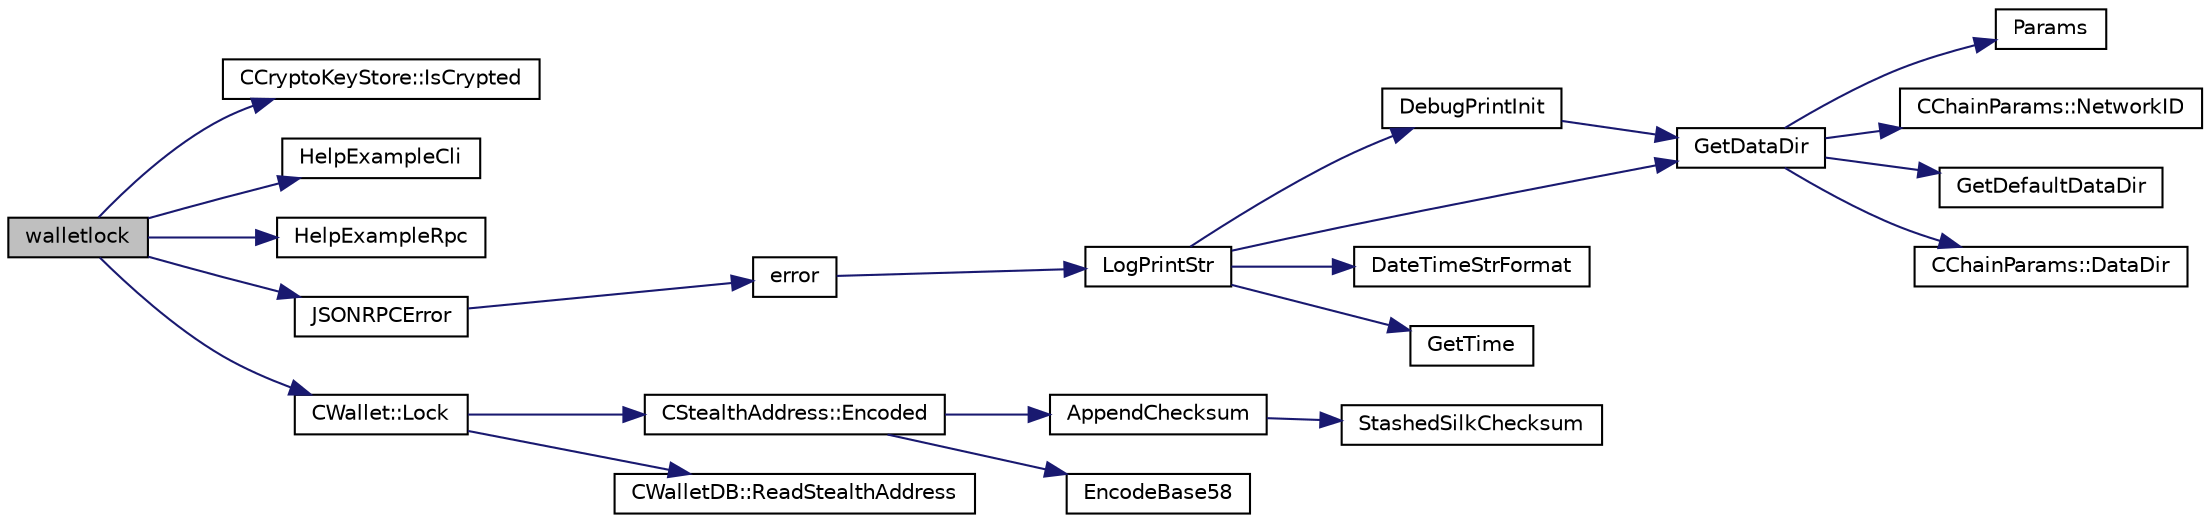 digraph "walletlock"
{
  edge [fontname="Helvetica",fontsize="10",labelfontname="Helvetica",labelfontsize="10"];
  node [fontname="Helvetica",fontsize="10",shape=record];
  rankdir="LR";
  Node2358 [label="walletlock",height=0.2,width=0.4,color="black", fillcolor="grey75", style="filled", fontcolor="black"];
  Node2358 -> Node2359 [color="midnightblue",fontsize="10",style="solid",fontname="Helvetica"];
  Node2359 [label="CCryptoKeyStore::IsCrypted",height=0.2,width=0.4,color="black", fillcolor="white", style="filled",URL="$db/dad/class_c_crypto_key_store.html#acc8fed44366c98fb481333ca6e867088"];
  Node2358 -> Node2360 [color="midnightblue",fontsize="10",style="solid",fontname="Helvetica"];
  Node2360 [label="HelpExampleCli",height=0.2,width=0.4,color="black", fillcolor="white", style="filled",URL="$d6/d76/rpcserver_8cpp.html#ac01ac6eab5467567ed0da106814e04ec"];
  Node2358 -> Node2361 [color="midnightblue",fontsize="10",style="solid",fontname="Helvetica"];
  Node2361 [label="HelpExampleRpc",height=0.2,width=0.4,color="black", fillcolor="white", style="filled",URL="$d6/d76/rpcserver_8cpp.html#a06ea60e24e5a1053a14a11b1009bf9ef"];
  Node2358 -> Node2362 [color="midnightblue",fontsize="10",style="solid",fontname="Helvetica"];
  Node2362 [label="JSONRPCError",height=0.2,width=0.4,color="black", fillcolor="white", style="filled",URL="$d2/d30/rpcprotocol_8cpp.html#a17b1bb111ab339efc951929834766039"];
  Node2362 -> Node2363 [color="midnightblue",fontsize="10",style="solid",fontname="Helvetica"];
  Node2363 [label="error",height=0.2,width=0.4,color="black", fillcolor="white", style="filled",URL="$d8/d3c/util_8h.html#af8985880cf4ef26df0a5aa2ffcb76662"];
  Node2363 -> Node2364 [color="midnightblue",fontsize="10",style="solid",fontname="Helvetica"];
  Node2364 [label="LogPrintStr",height=0.2,width=0.4,color="black", fillcolor="white", style="filled",URL="$d8/d3c/util_8h.html#afd4c3002b2797c0560adddb6af3ca1da"];
  Node2364 -> Node2365 [color="midnightblue",fontsize="10",style="solid",fontname="Helvetica"];
  Node2365 [label="DebugPrintInit",height=0.2,width=0.4,color="black", fillcolor="white", style="filled",URL="$df/d2d/util_8cpp.html#a751ff5f21d880737811136b5e0bcea12"];
  Node2365 -> Node2366 [color="midnightblue",fontsize="10",style="solid",fontname="Helvetica"];
  Node2366 [label="GetDataDir",height=0.2,width=0.4,color="black", fillcolor="white", style="filled",URL="$df/d2d/util_8cpp.html#ab83866a054745d4b30a3948a1b44beba"];
  Node2366 -> Node2367 [color="midnightblue",fontsize="10",style="solid",fontname="Helvetica"];
  Node2367 [label="Params",height=0.2,width=0.4,color="black", fillcolor="white", style="filled",URL="$df/dbf/chainparams_8cpp.html#ace5c5b706d71a324a417dd2db394fd4a",tooltip="Return the currently selected parameters. "];
  Node2366 -> Node2368 [color="midnightblue",fontsize="10",style="solid",fontname="Helvetica"];
  Node2368 [label="CChainParams::NetworkID",height=0.2,width=0.4,color="black", fillcolor="white", style="filled",URL="$d1/d4f/class_c_chain_params.html#a90dc493ec0c0325c98c3ac06eb99862b"];
  Node2366 -> Node2369 [color="midnightblue",fontsize="10",style="solid",fontname="Helvetica"];
  Node2369 [label="GetDefaultDataDir",height=0.2,width=0.4,color="black", fillcolor="white", style="filled",URL="$df/d2d/util_8cpp.html#ab272995de020a3bcbf743be630e485c6"];
  Node2366 -> Node2370 [color="midnightblue",fontsize="10",style="solid",fontname="Helvetica"];
  Node2370 [label="CChainParams::DataDir",height=0.2,width=0.4,color="black", fillcolor="white", style="filled",URL="$d1/d4f/class_c_chain_params.html#a959488b5d8e6fe62857940b831d73a78"];
  Node2364 -> Node2366 [color="midnightblue",fontsize="10",style="solid",fontname="Helvetica"];
  Node2364 -> Node2371 [color="midnightblue",fontsize="10",style="solid",fontname="Helvetica"];
  Node2371 [label="DateTimeStrFormat",height=0.2,width=0.4,color="black", fillcolor="white", style="filled",URL="$df/d2d/util_8cpp.html#a749bc6776c8ec72d7c5e4dea56aee415"];
  Node2364 -> Node2372 [color="midnightblue",fontsize="10",style="solid",fontname="Helvetica"];
  Node2372 [label="GetTime",height=0.2,width=0.4,color="black", fillcolor="white", style="filled",URL="$df/d2d/util_8cpp.html#a46fac5fba8ba905b5f9acb364f5d8c6f"];
  Node2358 -> Node2373 [color="midnightblue",fontsize="10",style="solid",fontname="Helvetica"];
  Node2373 [label="CWallet::Lock",height=0.2,width=0.4,color="black", fillcolor="white", style="filled",URL="$d2/de5/class_c_wallet.html#a0404b6bc1cb804aadc69b9902b52282a"];
  Node2373 -> Node2374 [color="midnightblue",fontsize="10",style="solid",fontname="Helvetica"];
  Node2374 [label="CStealthAddress::Encoded",height=0.2,width=0.4,color="black", fillcolor="white", style="filled",URL="$d6/d37/class_c_stealth_address.html#a1318c3f56f64354f4c909380ba692c91"];
  Node2374 -> Node2375 [color="midnightblue",fontsize="10",style="solid",fontname="Helvetica"];
  Node2375 [label="AppendChecksum",height=0.2,width=0.4,color="black", fillcolor="white", style="filled",URL="$db/d2d/stealth_8cpp.html#aa4f182dc0efd181cef81ca75ae960533"];
  Node2375 -> Node2376 [color="midnightblue",fontsize="10",style="solid",fontname="Helvetica"];
  Node2376 [label="StashedSilkChecksum",height=0.2,width=0.4,color="black", fillcolor="white", style="filled",URL="$db/d2d/stealth_8cpp.html#abb79a3b98a10b85daf3f3ff35c1cbfa8"];
  Node2374 -> Node2377 [color="midnightblue",fontsize="10",style="solid",fontname="Helvetica"];
  Node2377 [label="EncodeBase58",height=0.2,width=0.4,color="black", fillcolor="white", style="filled",URL="$db/d9c/base58_8cpp.html#a8d6f0e9d5df175b4966dcede31dc90ad",tooltip="Encode a byte sequence as a base58-encoded string. "];
  Node2373 -> Node2378 [color="midnightblue",fontsize="10",style="solid",fontname="Helvetica"];
  Node2378 [label="CWalletDB::ReadStealthAddress",height=0.2,width=0.4,color="black", fillcolor="white", style="filled",URL="$d4/d90/class_c_wallet_d_b.html#aebcc02069f91916c652d4e3e13be0f0b"];
}
